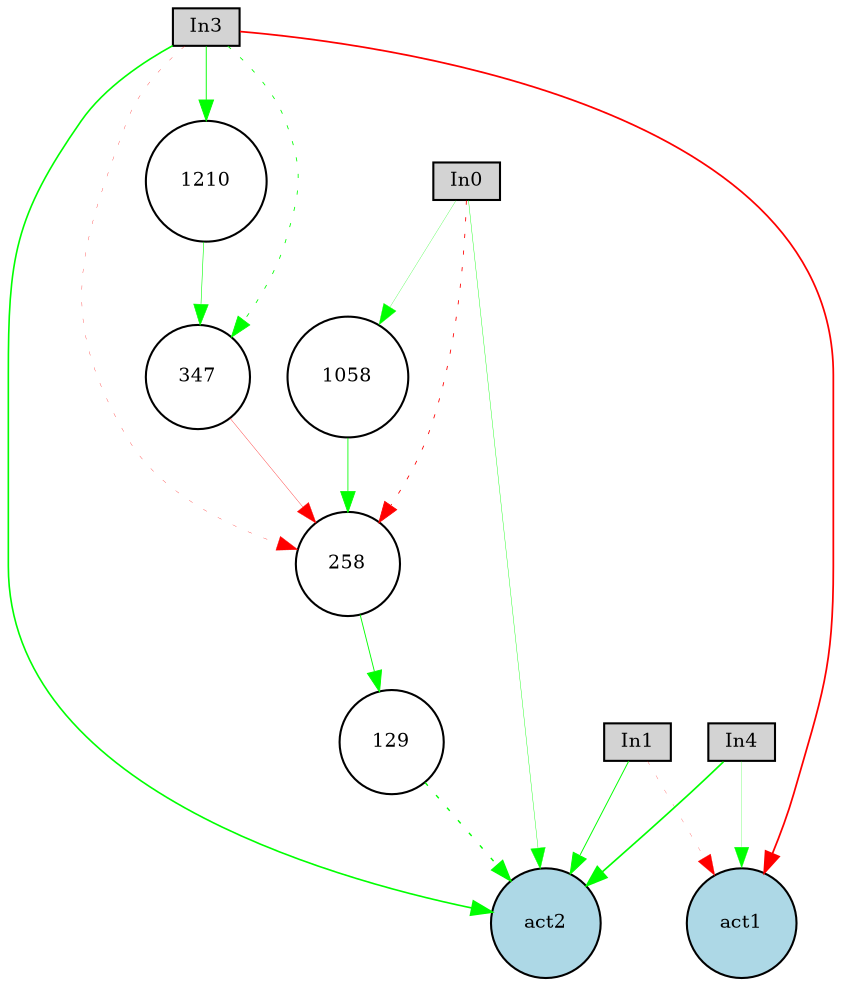 digraph {
	node [fontsize=9 height=0.2 shape=circle width=0.2]
	In0 [fillcolor=lightgray shape=box style=filled]
	In1 [fillcolor=lightgray shape=box style=filled]
	In3 [fillcolor=lightgray shape=box style=filled]
	In4 [fillcolor=lightgray shape=box style=filled]
	act1 [fillcolor=lightblue style=filled]
	act2 [fillcolor=lightblue style=filled]
	129 [fillcolor=white style=filled]
	258 [fillcolor=white style=filled]
	1058 [fillcolor=white style=filled]
	1210 [fillcolor=white style=filled]
	347 [fillcolor=white style=filled]
	In0 -> act2 [color=green penwidth=0.1878602366101222 style=solid]
	In1 -> act1 [color=red penwidth=0.11211996808025307 style=dotted]
	In1 -> act2 [color=green penwidth=0.46409494532847395 style=solid]
	In3 -> act1 [color=red penwidth=0.8407846251595577 style=solid]
	In3 -> act2 [color=green penwidth=0.778606048317489 style=solid]
	In4 -> act1 [color=green penwidth=0.11671074811604609 style=solid]
	In4 -> act2 [color=green penwidth=0.8013190207862136 style=solid]
	129 -> act2 [color=green penwidth=0.6611375896005415 style=dotted]
	In0 -> 258 [color=red penwidth=0.40399076973418824 style=dotted]
	258 -> 129 [color=green penwidth=0.43590277909995334 style=solid]
	In3 -> 258 [color=red penwidth=0.1412954335212851 style=dotted]
	In3 -> 347 [color=green penwidth=0.4008650605797759 style=dotted]
	347 -> 258 [color=red penwidth=0.1589197512999479 style=solid]
	In0 -> 1058 [color=green penwidth=0.12956848287693024 style=solid]
	1058 -> 258 [color=green penwidth=0.39341561799558333 style=solid]
	In3 -> 1210 [color=green penwidth=0.44956918984623484 style=solid]
	1210 -> 347 [color=green penwidth=0.2828724596701564 style=solid]
}
